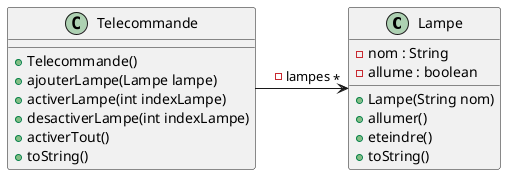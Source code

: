 @startuml
class Lampe{
    - nom : String
    - allume : boolean
    + Lampe(String nom)
    + allumer()
    + eteindre()
    + toString()

}

class Telecommande{
    + Telecommande()
    + ajouterLampe(Lampe lampe)
    + activerLampe(int indexLampe)
    + desactiverLampe(int indexLampe)
    + activerTout()
    + toString()
}

Telecommande -> "*" Lampe : -lampes
@enduml